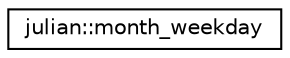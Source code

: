 digraph "Graphical Class Hierarchy"
{
 // LATEX_PDF_SIZE
  edge [fontname="Helvetica",fontsize="10",labelfontname="Helvetica",labelfontsize="10"];
  node [fontname="Helvetica",fontsize="10",shape=record];
  rankdir="LR";
  Node0 [label="julian::month_weekday",height=0.2,width=0.4,color="black", fillcolor="white", style="filled",URL="$classjulian_1_1month__weekday.html",tooltip=" "];
}
